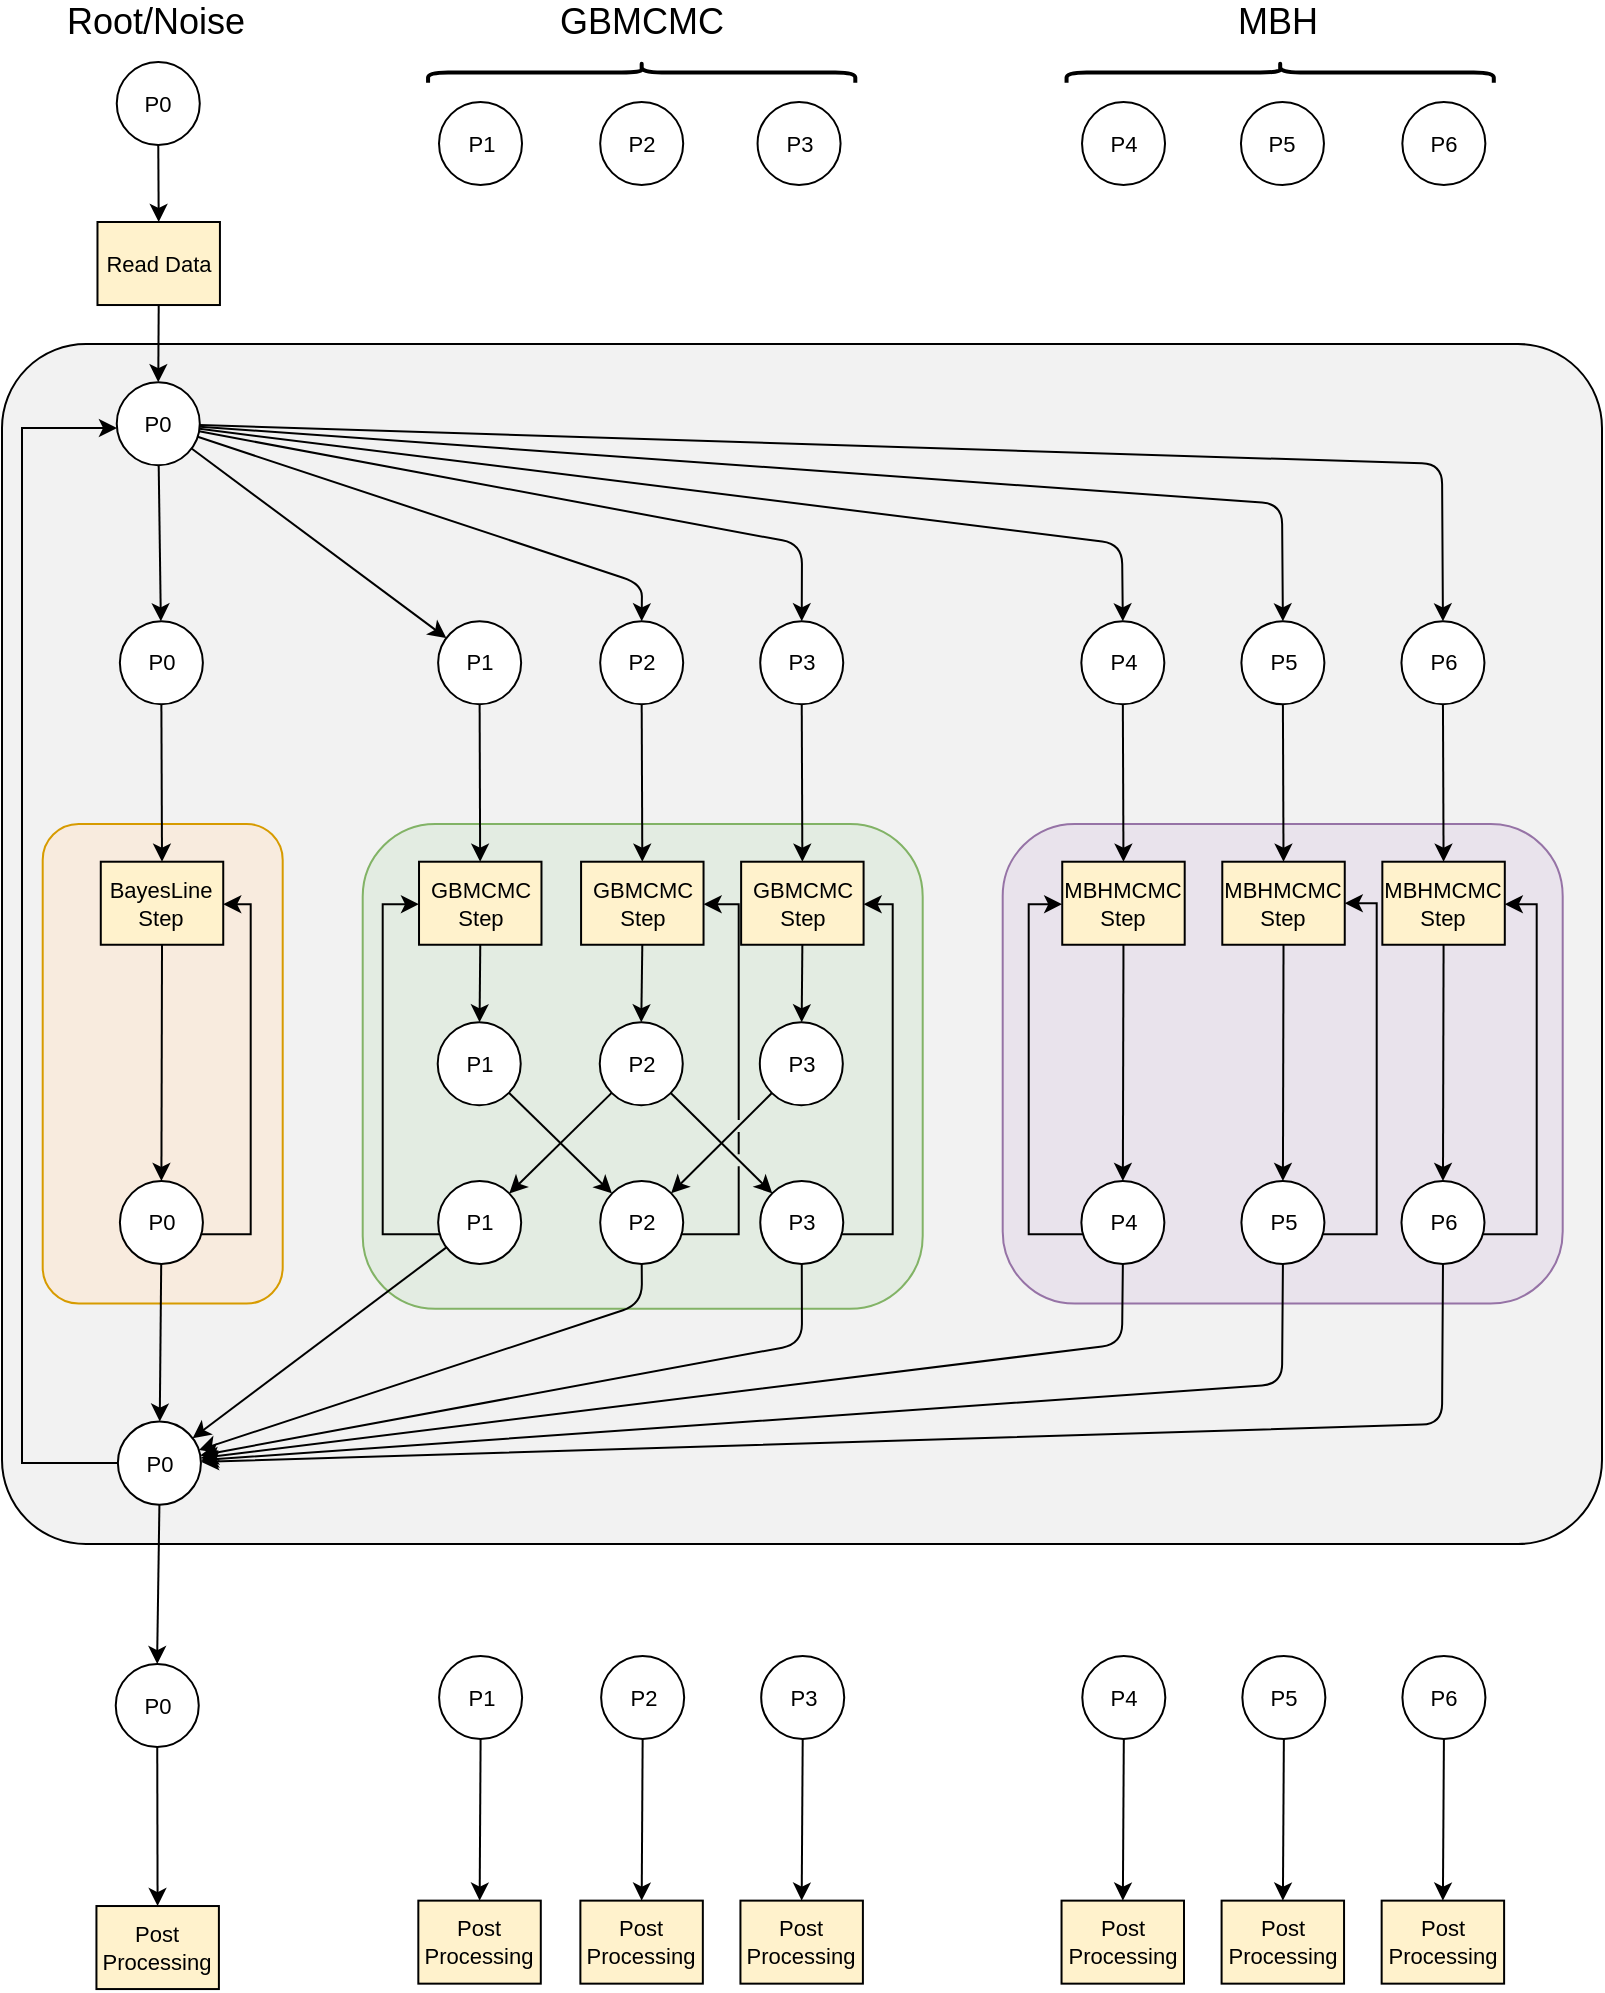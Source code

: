 <mxfile version="14.3.0" type="github">
  <diagram id="ocjEKwFpsV1IeR2hr5S3" name="Page-1">
    <mxGraphModel dx="2117" dy="2163" grid="1" gridSize="10" guides="1" tooltips="1" connect="1" arrows="1" fold="1" page="1" pageScale="1" pageWidth="850" pageHeight="1100" math="0" shadow="0">
      <root>
        <mxCell id="0" />
        <mxCell id="1" parent="0" />
        <mxCell id="KKFM_KyTwlKslKXIKcW2-42" value="" style="rounded=1;whiteSpace=wrap;html=1;strokeColor=#000000;fillColor=#E6E6E6;arcSize=7;fontSize=11;glass=0;noLabel=0;fillOpacity=50;" parent="1" vertex="1">
          <mxGeometry x="-820" y="-900" width="800" height="600" as="geometry" />
        </mxCell>
        <mxCell id="KKFM_KyTwlKslKXIKcW2-12" value="" style="rounded=1;whiteSpace=wrap;html=1;strokeColor=#d79b00;fontSize=11;fillColor=#ffe6cc;fillOpacity=50;" parent="1" vertex="1">
          <mxGeometry x="-799.65" y="-660" width="120" height="239.77" as="geometry" />
        </mxCell>
        <mxCell id="9TntlFMedyVJn60BAklY-58" value="" style="rounded=1;whiteSpace=wrap;html=1;strokeColor=#9673a6;fontSize=11;fillColor=#e1d5e7;fillOpacity=50;" parent="1" vertex="1">
          <mxGeometry x="-319.65" y="-660" width="280" height="239.77" as="geometry" />
        </mxCell>
        <mxCell id="fXf3r-uobzJEQX9jouKG-5" value="P0" style="ellipse;whiteSpace=wrap;html=1;fontSize=11;" parent="1" vertex="1">
          <mxGeometry x="-762.622" y="-880.892" width="41.514" height="41.514" as="geometry" />
        </mxCell>
        <mxCell id="fXf3r-uobzJEQX9jouKG-9" value="P0" style="ellipse;whiteSpace=wrap;html=1;fontSize=11;" parent="1" vertex="1">
          <mxGeometry x="-761.065" y="-761.351" width="41.514" height="41.514" as="geometry" />
        </mxCell>
        <mxCell id="fXf3r-uobzJEQX9jouKG-16" value="" style="endArrow=classic;html=1;fontSize=11;" parent="1" source="fXf3r-uobzJEQX9jouKG-5" target="fXf3r-uobzJEQX9jouKG-10" edge="1">
          <mxGeometry x="-1110" y="-1021" width="50" height="50" as="geometry">
            <mxPoint x="-714.065" y="-777.108" as="sourcePoint" />
            <mxPoint x="-708.876" y="-668.135" as="targetPoint" />
            <Array as="points" />
          </mxGeometry>
        </mxCell>
        <mxCell id="fXf3r-uobzJEQX9jouKG-17" value="" style="endArrow=classic;html=1;fontSize=11;" parent="1" source="fXf3r-uobzJEQX9jouKG-5" target="fXf3r-uobzJEQX9jouKG-11" edge="1">
          <mxGeometry x="-1110" y="-1021" width="50" height="50" as="geometry">
            <mxPoint x="-714.065" y="-777.108" as="sourcePoint" />
            <mxPoint x="-656.984" y="-673.324" as="targetPoint" />
            <Array as="points">
              <mxPoint x="-500" y="-780" />
            </Array>
          </mxGeometry>
        </mxCell>
        <mxCell id="fXf3r-uobzJEQX9jouKG-19" value="" style="endArrow=classic;html=1;fontSize=11;" parent="1" source="fXf3r-uobzJEQX9jouKG-5" target="fXf3r-uobzJEQX9jouKG-12" edge="1">
          <mxGeometry x="-1110" y="-1021" width="50" height="50" as="geometry">
            <mxPoint x="-699.388" y="-777.998" as="sourcePoint" />
            <mxPoint x="-522.065" y="-704.459" as="targetPoint" />
            <Array as="points">
              <mxPoint x="-420" y="-800" />
            </Array>
          </mxGeometry>
        </mxCell>
        <mxCell id="fXf3r-uobzJEQX9jouKG-21" value="" style="endArrow=classic;html=1;fontSize=11;" parent="1" source="fXf3r-uobzJEQX9jouKG-5" target="fXf3r-uobzJEQX9jouKG-9" edge="1">
          <mxGeometry x="-1157" y="-1021" width="50" height="50" as="geometry">
            <mxPoint x="-698.795" y="-777.108" as="sourcePoint" />
            <mxPoint x="-740.308" y="-735.595" as="targetPoint" />
          </mxGeometry>
        </mxCell>
        <mxCell id="fXf3r-uobzJEQX9jouKG-22" value="BayesLine Step" style="rounded=0;whiteSpace=wrap;html=1;fontSize=11;fillColor=#fff2cc;" parent="1" vertex="1">
          <mxGeometry x="-770.612" y="-641.141" width="61.232" height="41.514" as="geometry" />
        </mxCell>
        <mxCell id="fXf3r-uobzJEQX9jouKG-26" value="P3" style="ellipse;whiteSpace=wrap;html=1;fontSize=11;" parent="1" vertex="1">
          <mxGeometry x="-442.223" y="-1021" width="41.514" height="41.514" as="geometry" />
        </mxCell>
        <mxCell id="fXf3r-uobzJEQX9jouKG-27" value="P2" style="ellipse;whiteSpace=wrap;html=1;fontSize=11;" parent="1" vertex="1">
          <mxGeometry x="-520.91" y="-1021" width="41.514" height="41.514" as="geometry" />
        </mxCell>
        <mxCell id="fXf3r-uobzJEQX9jouKG-28" value="&lt;font style=&quot;font-size: 11px;&quot;&gt;P1&lt;/font&gt;" style="ellipse;whiteSpace=wrap;html=1;fontSize=11;" parent="1" vertex="1">
          <mxGeometry x="-601.497" y="-1021" width="41.514" height="41.514" as="geometry" />
        </mxCell>
        <mxCell id="fXf3r-uobzJEQX9jouKG-29" value="&lt;font style=&quot;font-size: 11px;&quot;&gt;P0&lt;/font&gt;" style="ellipse;whiteSpace=wrap;html=1;fontSize=11;" parent="1" vertex="1">
          <mxGeometry x="-762.622" y="-1041" width="41.514" height="41.514" as="geometry" />
        </mxCell>
        <mxCell id="fXf3r-uobzJEQX9jouKG-30" value="Read Data" style="rounded=0;whiteSpace=wrap;html=1;fontSize=11;fillColor=#fff2cc;" parent="1" vertex="1">
          <mxGeometry x="-772.262" y="-961.0" width="61.232" height="41.514" as="geometry" />
        </mxCell>
        <mxCell id="fXf3r-uobzJEQX9jouKG-31" value="" style="endArrow=classic;html=1;entryX=0.5;entryY=0;entryDx=0;entryDy=0;fontSize=11;" parent="1" source="fXf3r-uobzJEQX9jouKG-29" target="fXf3r-uobzJEQX9jouKG-30" edge="1">
          <mxGeometry x="-1157" y="-1021" width="50" height="50" as="geometry">
            <mxPoint x="-606.946" y="-777.108" as="sourcePoint" />
            <mxPoint x="-581.0" y="-803.054" as="targetPoint" />
          </mxGeometry>
        </mxCell>
        <mxCell id="fXf3r-uobzJEQX9jouKG-32" value="" style="endArrow=classic;html=1;exitX=0.5;exitY=1;exitDx=0;exitDy=0;fontSize=11;" parent="1" source="fXf3r-uobzJEQX9jouKG-30" target="fXf3r-uobzJEQX9jouKG-5" edge="1">
          <mxGeometry x="-1157" y="-1021" width="50" height="50" as="geometry">
            <mxPoint x="-606.946" y="-761.541" as="sourcePoint" />
            <mxPoint x="-581.0" y="-787.486" as="targetPoint" />
          </mxGeometry>
        </mxCell>
        <mxCell id="fXf3r-uobzJEQX9jouKG-42" value="" style="endArrow=classic;html=1;exitX=0.5;exitY=1;exitDx=0;exitDy=0;fontSize=11;" parent="1" source="fXf3r-uobzJEQX9jouKG-22" target="fXf3r-uobzJEQX9jouKG-100" edge="1">
          <mxGeometry x="-1155.65" y="-1035.53" width="50" height="50" as="geometry">
            <mxPoint x="-626.353" y="-588.222" as="sourcePoint" />
            <mxPoint x="-740.515" y="-546.708" as="targetPoint" />
          </mxGeometry>
        </mxCell>
        <mxCell id="fXf3r-uobzJEQX9jouKG-63" value="" style="endArrow=classic;html=1;entryX=0.5;entryY=0;entryDx=0;entryDy=0;fontSize=11;" parent="1" source="fXf3r-uobzJEQX9jouKG-9" target="fXf3r-uobzJEQX9jouKG-22" edge="1">
          <mxGeometry x="-1157" y="-1026" as="geometry">
            <mxPoint x="-741.865" y="-640.962" as="sourcePoint" />
            <mxPoint x="-606.946" y="-526.8" as="targetPoint" />
          </mxGeometry>
        </mxCell>
        <mxCell id="KKFM_KyTwlKslKXIKcW2-18" style="edgeStyle=orthogonalEdgeStyle;rounded=0;jumpStyle=gap;orthogonalLoop=1;jettySize=auto;html=1;entryX=1;entryY=0.5;entryDx=0;entryDy=0;fontSize=11;" parent="1" source="fXf3r-uobzJEQX9jouKG-100" target="fXf3r-uobzJEQX9jouKG-22" edge="1">
          <mxGeometry x="-1155.65" y="-1035.53" as="geometry">
            <Array as="points">
              <mxPoint x="-695.65" y="-454.9" />
              <mxPoint x="-695.65" y="-619.9" />
              <mxPoint x="-709.65" y="-619.9" />
            </Array>
          </mxGeometry>
        </mxCell>
        <mxCell id="fXf3r-uobzJEQX9jouKG-100" value="P0" style="ellipse;whiteSpace=wrap;html=1;fontSize=11;" parent="1" vertex="1">
          <mxGeometry x="-761.052" y="-481.53" width="41.514" height="41.514" as="geometry" />
        </mxCell>
        <mxCell id="fXf3r-uobzJEQX9jouKG-116" value="P0" style="ellipse;whiteSpace=wrap;html=1;fontSize=11;" parent="1" vertex="1">
          <mxGeometry x="-762.052" y="-361.197" width="41.514" height="41.514" as="geometry" />
        </mxCell>
        <mxCell id="fXf3r-uobzJEQX9jouKG-117" value="" style="endArrow=classic;html=1;fontSize=11;" parent="1" source="fXf3r-uobzJEQX9jouKG-100" target="fXf3r-uobzJEQX9jouKG-116" edge="1">
          <mxGeometry x="-1156.43" y="-1149.37" width="50" height="50" as="geometry">
            <mxPoint x="-642.7" y="-525.629" as="sourcePoint" />
            <mxPoint x="-616.754" y="-551.575" as="targetPoint" />
          </mxGeometry>
        </mxCell>
        <mxCell id="fXf3r-uobzJEQX9jouKG-129" value="P3" style="ellipse;whiteSpace=wrap;html=1;fontSize=11;" parent="1" vertex="1">
          <mxGeometry x="-440.403" y="-243.997" width="41.514" height="41.514" as="geometry" />
        </mxCell>
        <mxCell id="fXf3r-uobzJEQX9jouKG-130" value="P2" style="ellipse;whiteSpace=wrap;html=1;fontSize=11;" parent="1" vertex="1">
          <mxGeometry x="-520.43" y="-243.997" width="41.514" height="41.514" as="geometry" />
        </mxCell>
        <mxCell id="fXf3r-uobzJEQX9jouKG-131" value="P1" style="ellipse;whiteSpace=wrap;html=1;fontSize=11;" parent="1" vertex="1">
          <mxGeometry x="-601.457" y="-243.997" width="41.514" height="41.514" as="geometry" />
        </mxCell>
        <mxCell id="9TntlFMedyVJn60BAklY-5" value="P4" style="ellipse;whiteSpace=wrap;html=1;fontSize=11;" parent="1" vertex="1">
          <mxGeometry x="-279.992" y="-1021" width="41.514" height="41.514" as="geometry" />
        </mxCell>
        <mxCell id="9TntlFMedyVJn60BAklY-6" value="P5" style="ellipse;whiteSpace=wrap;html=1;fontSize=11;" parent="1" vertex="1">
          <mxGeometry x="-200.525" y="-1021" width="41.514" height="41.514" as="geometry" />
        </mxCell>
        <mxCell id="9TntlFMedyVJn60BAklY-7" value="P6" style="ellipse;whiteSpace=wrap;html=1;fontSize=11;" parent="1" vertex="1">
          <mxGeometry x="-119.828" y="-1021" width="41.514" height="41.514" as="geometry" />
        </mxCell>
        <mxCell id="9TntlFMedyVJn60BAklY-16" value="" style="endArrow=classic;html=1;labelBackgroundColor=none;fontSize=11;" parent="1" source="fXf3r-uobzJEQX9jouKG-5" target="9TntlFMedyVJn60BAklY-12" edge="1">
          <mxGeometry x="-1104" y="-1021" width="50" height="50" as="geometry">
            <mxPoint x="-944.173" y="-735.595" as="sourcePoint" />
            <mxPoint x="-918.227" y="-761.541" as="targetPoint" />
            <Array as="points">
              <mxPoint x="-260" y="-800" />
            </Array>
          </mxGeometry>
        </mxCell>
        <mxCell id="9TntlFMedyVJn60BAklY-17" value="" style="endArrow=classic;html=1;labelBackgroundColor=none;fontSize=11;" parent="1" source="fXf3r-uobzJEQX9jouKG-5" target="9TntlFMedyVJn60BAklY-13" edge="1">
          <mxGeometry x="-1104" y="-1021" width="50" height="50" as="geometry">
            <mxPoint x="-944.173" y="-735.595" as="sourcePoint" />
            <mxPoint x="-918.227" y="-761.541" as="targetPoint" />
            <Array as="points">
              <mxPoint x="-180" y="-820" />
            </Array>
          </mxGeometry>
        </mxCell>
        <mxCell id="9TntlFMedyVJn60BAklY-18" value="" style="endArrow=classic;html=1;labelBackgroundColor=none;fontSize=11;" parent="1" source="fXf3r-uobzJEQX9jouKG-5" target="9TntlFMedyVJn60BAklY-14" edge="1">
          <mxGeometry x="-1104" y="-1021" width="50" height="50" as="geometry">
            <mxPoint x="-944.173" y="-735.595" as="sourcePoint" />
            <mxPoint x="-918.227" y="-761.541" as="targetPoint" />
            <Array as="points">
              <mxPoint x="-100" y="-840" />
            </Array>
          </mxGeometry>
        </mxCell>
        <mxCell id="9TntlFMedyVJn60BAklY-20" value="MBHMCMC Step" style="rounded=0;whiteSpace=wrap;html=1;fontSize=11;fillColor=#fff2cc;" parent="1" vertex="1">
          <mxGeometry x="-289.882" y="-641.141" width="61.232" height="41.514" as="geometry" />
        </mxCell>
        <mxCell id="9TntlFMedyVJn60BAklY-21" value="MBHMCMC Step" style="rounded=0;whiteSpace=wrap;html=1;fontSize=11;fillColor=#fff2cc;" parent="1" vertex="1">
          <mxGeometry x="-209.855" y="-641.141" width="61.232" height="41.514" as="geometry" />
        </mxCell>
        <mxCell id="9TntlFMedyVJn60BAklY-22" value="MBHMCMC Step" style="rounded=0;whiteSpace=wrap;html=1;fontSize=11;fillColor=#fff2cc;" parent="1" vertex="1">
          <mxGeometry x="-129.828" y="-641.141" width="61.232" height="41.514" as="geometry" />
        </mxCell>
        <mxCell id="9TntlFMedyVJn60BAklY-29" value="" style="endArrow=classic;html=1;labelBackgroundColor=none;fontSize=11;entryX=0.5;entryY=0;entryDx=0;entryDy=0;" parent="1" source="9TntlFMedyVJn60BAklY-12" target="9TntlFMedyVJn60BAklY-20" edge="1">
          <mxGeometry x="-388.27" y="-1026" width="50" height="50" as="geometry">
            <mxPoint x="-261.135" y="-640.962" as="sourcePoint" />
            <mxPoint x="-115.838" y="-557.935" as="targetPoint" />
          </mxGeometry>
        </mxCell>
        <mxCell id="9TntlFMedyVJn60BAklY-30" value="" style="endArrow=classic;html=1;labelBackgroundColor=none;fontSize=11;entryX=0.5;entryY=0;entryDx=0;entryDy=0;" parent="1" source="9TntlFMedyVJn60BAklY-13" target="9TntlFMedyVJn60BAklY-21" edge="1">
          <mxGeometry x="-391.27" y="-1026" width="50" height="50" as="geometry">
            <mxPoint x="-181.108" y="-640.962" as="sourcePoint" />
            <mxPoint x="-118.838" y="-557.935" as="targetPoint" />
          </mxGeometry>
        </mxCell>
        <mxCell id="9TntlFMedyVJn60BAklY-31" value="" style="endArrow=classic;html=1;labelBackgroundColor=none;fontSize=11;entryX=0.5;entryY=0;entryDx=0;entryDy=0;" parent="1" source="9TntlFMedyVJn60BAklY-14" target="9TntlFMedyVJn60BAklY-22" edge="1">
          <mxGeometry x="-394.27" y="-1026" width="50" height="50" as="geometry">
            <mxPoint x="-101.081" y="-640.962" as="sourcePoint" />
            <mxPoint x="-121.838" y="-557.935" as="targetPoint" />
          </mxGeometry>
        </mxCell>
        <mxCell id="9TntlFMedyVJn60BAklY-55" style="edgeStyle=orthogonalEdgeStyle;rounded=0;orthogonalLoop=1;jettySize=auto;html=1;entryX=0;entryY=0.5;entryDx=0;entryDy=0;labelBackgroundColor=none;fontSize=11;" parent="1" source="9TntlFMedyVJn60BAklY-34" target="9TntlFMedyVJn60BAklY-20" edge="1">
          <mxGeometry x="-386.92" y="-1035.53" as="geometry">
            <Array as="points">
              <mxPoint x="-306.65" y="-454.9" />
              <mxPoint x="-306.65" y="-619.9" />
              <mxPoint x="-289.65" y="-619.9" />
            </Array>
          </mxGeometry>
        </mxCell>
        <mxCell id="9TntlFMedyVJn60BAklY-34" value="P4" style="ellipse;whiteSpace=wrap;html=1;fontSize=11;" parent="1" vertex="1">
          <mxGeometry x="-280.322" y="-481.53" width="41.514" height="41.514" as="geometry" />
        </mxCell>
        <mxCell id="9TntlFMedyVJn60BAklY-56" style="edgeStyle=orthogonalEdgeStyle;rounded=0;orthogonalLoop=1;jettySize=auto;html=1;entryX=1;entryY=0.5;entryDx=0;entryDy=0;labelBackgroundColor=none;fontSize=11;" parent="1" source="9TntlFMedyVJn60BAklY-35" target="9TntlFMedyVJn60BAklY-21" edge="1">
          <mxGeometry x="-389.92" y="-1035.53" as="geometry">
            <Array as="points">
              <mxPoint x="-132.65" y="-454.9" />
              <mxPoint x="-132.65" y="-619.9" />
            </Array>
          </mxGeometry>
        </mxCell>
        <mxCell id="9TntlFMedyVJn60BAklY-35" value="P5" style="ellipse;whiteSpace=wrap;html=1;fontSize=11;" parent="1" vertex="1">
          <mxGeometry x="-200.295" y="-481.53" width="41.514" height="41.514" as="geometry" />
        </mxCell>
        <mxCell id="9TntlFMedyVJn60BAklY-57" style="edgeStyle=orthogonalEdgeStyle;rounded=0;orthogonalLoop=1;jettySize=auto;html=1;entryX=1;entryY=0.5;entryDx=0;entryDy=0;labelBackgroundColor=none;fontSize=11;" parent="1" source="9TntlFMedyVJn60BAklY-36" target="9TntlFMedyVJn60BAklY-22" edge="1">
          <mxGeometry x="-392.92" y="-1035.53" as="geometry">
            <Array as="points">
              <mxPoint x="-52.65" y="-454.9" />
              <mxPoint x="-52.65" y="-619.9" />
              <mxPoint x="-68.65" y="-619.9" />
            </Array>
          </mxGeometry>
        </mxCell>
        <mxCell id="9TntlFMedyVJn60BAklY-36" value="P6" style="ellipse;whiteSpace=wrap;html=1;fontSize=11;" parent="1" vertex="1">
          <mxGeometry x="-120.268" y="-481.53" width="41.514" height="41.514" as="geometry" />
        </mxCell>
        <mxCell id="9TntlFMedyVJn60BAklY-38" value="P4" style="ellipse;whiteSpace=wrap;html=1;fontSize=11;" parent="1" vertex="1">
          <mxGeometry x="-279.852" y="-243.997" width="41.514" height="41.514" as="geometry" />
        </mxCell>
        <mxCell id="9TntlFMedyVJn60BAklY-39" value="P5" style="ellipse;whiteSpace=wrap;html=1;fontSize=11;" parent="1" vertex="1">
          <mxGeometry x="-199.825" y="-243.997" width="41.514" height="41.514" as="geometry" />
        </mxCell>
        <mxCell id="9TntlFMedyVJn60BAklY-40" value="P6" style="ellipse;whiteSpace=wrap;html=1;fontSize=11;" parent="1" vertex="1">
          <mxGeometry x="-119.798" y="-243.997" width="41.514" height="41.514" as="geometry" />
        </mxCell>
        <mxCell id="9TntlFMedyVJn60BAklY-43" value="" style="endArrow=classic;html=1;labelBackgroundColor=none;fontSize=11;exitX=0.5;exitY=1;exitDx=0;exitDy=0;" parent="1" source="9TntlFMedyVJn60BAklY-20" target="9TntlFMedyVJn60BAklY-34" edge="1">
          <mxGeometry x="-386.92" y="-1035.53" as="geometry">
            <mxPoint x="-197.515" y="-484.438" as="sourcePoint" />
            <mxPoint x="-145.623" y="-484.438" as="targetPoint" />
          </mxGeometry>
        </mxCell>
        <mxCell id="9TntlFMedyVJn60BAklY-45" value="" style="endArrow=classic;html=1;labelBackgroundColor=none;fontSize=11;exitX=0.5;exitY=1;exitDx=0;exitDy=0;" parent="1" source="9TntlFMedyVJn60BAklY-21" target="9TntlFMedyVJn60BAklY-35" edge="1">
          <mxGeometry x="-389.92" y="-1035.53" as="geometry">
            <mxPoint x="-200.515" y="-484.438" as="sourcePoint" />
            <mxPoint x="-148.623" y="-484.438" as="targetPoint" />
          </mxGeometry>
        </mxCell>
        <mxCell id="9TntlFMedyVJn60BAklY-47" value="" style="endArrow=classic;html=1;labelBackgroundColor=none;fontSize=11;exitX=0.5;exitY=1;exitDx=0;exitDy=0;" parent="1" source="9TntlFMedyVJn60BAklY-22" target="9TntlFMedyVJn60BAklY-36" edge="1">
          <mxGeometry x="-392.92" y="-1035.53" as="geometry">
            <mxPoint x="-203.515" y="-484.438" as="sourcePoint" />
            <mxPoint x="-151.623" y="-484.438" as="targetPoint" />
          </mxGeometry>
        </mxCell>
        <mxCell id="KKFM_KyTwlKslKXIKcW2-9" value="" style="endArrow=classic;html=1;jumpStyle=gap;fontSize=11;" parent="1" source="9TntlFMedyVJn60BAklY-34" target="fXf3r-uobzJEQX9jouKG-116" edge="1">
          <mxGeometry x="-1103.43" y="-1149.37" width="50" height="50" as="geometry">
            <mxPoint x="-200.511" y="-442.602" as="sourcePoint" />
            <mxPoint x="-174.565" y="-468.548" as="targetPoint" />
            <Array as="points">
              <mxPoint x="-260" y="-400" />
            </Array>
          </mxGeometry>
        </mxCell>
        <mxCell id="KKFM_KyTwlKslKXIKcW2-10" value="" style="endArrow=classic;html=1;jumpStyle=gap;fontSize=11;" parent="1" source="9TntlFMedyVJn60BAklY-35" target="fXf3r-uobzJEQX9jouKG-116" edge="1">
          <mxGeometry x="-1103.43" y="-1149.37" width="50" height="50" as="geometry">
            <mxPoint x="-200.511" y="-442.602" as="sourcePoint" />
            <mxPoint x="-174.565" y="-468.548" as="targetPoint" />
            <Array as="points">
              <mxPoint x="-180" y="-380" />
            </Array>
          </mxGeometry>
        </mxCell>
        <mxCell id="KKFM_KyTwlKslKXIKcW2-11" value="" style="endArrow=classic;html=1;jumpStyle=gap;fontSize=11;" parent="1" source="9TntlFMedyVJn60BAklY-36" target="fXf3r-uobzJEQX9jouKG-116" edge="1">
          <mxGeometry x="-1103.43" y="-1149.37" width="50" height="50" as="geometry">
            <mxPoint x="-200.511" y="-442.602" as="sourcePoint" />
            <mxPoint x="-174.565" y="-468.548" as="targetPoint" />
            <Array as="points">
              <mxPoint x="-100" y="-360" />
            </Array>
          </mxGeometry>
        </mxCell>
        <mxCell id="9TntlFMedyVJn60BAklY-1" value="" style="rounded=1;whiteSpace=wrap;html=1;strokeColor=#82b366;fontSize=11;fillColor=#d5e8d4;fillOpacity=50;" parent="1" vertex="1">
          <mxGeometry x="-639.65" y="-660" width="280" height="242.37" as="geometry" />
        </mxCell>
        <mxCell id="fXf3r-uobzJEQX9jouKG-10" value="P1" style="ellipse;whiteSpace=wrap;html=1;fontSize=11;" parent="1" vertex="1">
          <mxGeometry x="-601.941" y="-761.351" width="41.514" height="41.514" as="geometry" />
        </mxCell>
        <mxCell id="fXf3r-uobzJEQX9jouKG-11" value="P2" style="ellipse;whiteSpace=wrap;html=1;fontSize=11;" parent="1" vertex="1">
          <mxGeometry x="-520.914" y="-761.351" width="41.514" height="41.514" as="geometry" />
        </mxCell>
        <mxCell id="fXf3r-uobzJEQX9jouKG-12" value="P3" style="ellipse;whiteSpace=wrap;html=1;fontSize=11;" parent="1" vertex="1">
          <mxGeometry x="-440.887" y="-761.351" width="41.514" height="41.514" as="geometry" />
        </mxCell>
        <mxCell id="fXf3r-uobzJEQX9jouKG-23" value="GBMCMC Step" style="rounded=0;whiteSpace=wrap;html=1;fontSize=11;fillColor=#fff2cc;" parent="1" vertex="1">
          <mxGeometry x="-611.488" y="-641.141" width="61.232" height="41.514" as="geometry" />
        </mxCell>
        <mxCell id="fXf3r-uobzJEQX9jouKG-24" value="GBMCMC Step" style="rounded=0;whiteSpace=wrap;html=1;fontSize=11;fillColor=#fff2cc;" parent="1" vertex="1">
          <mxGeometry x="-530.461" y="-641.141" width="61.232" height="41.514" as="geometry" />
        </mxCell>
        <mxCell id="fXf3r-uobzJEQX9jouKG-25" value="GBMCMC Step" style="rounded=0;whiteSpace=wrap;html=1;fontSize=11;fillColor=#fff2cc;" parent="1" vertex="1">
          <mxGeometry x="-450.434" y="-641.141" width="61.232" height="41.514" as="geometry" />
        </mxCell>
        <mxCell id="fXf3r-uobzJEQX9jouKG-33" value="P3" style="ellipse;whiteSpace=wrap;html=1;fontSize=11;" parent="1" vertex="1">
          <mxGeometry x="-441.093" y="-560.871" width="41.514" height="41.514" as="geometry" />
        </mxCell>
        <mxCell id="fXf3r-uobzJEQX9jouKG-34" value="P2" style="ellipse;whiteSpace=wrap;html=1;fontSize=11;" parent="1" vertex="1">
          <mxGeometry x="-521.12" y="-560.871" width="41.514" height="41.514" as="geometry" />
        </mxCell>
        <mxCell id="fXf3r-uobzJEQX9jouKG-35" value="P1" style="ellipse;whiteSpace=wrap;html=1;fontSize=11;" parent="1" vertex="1">
          <mxGeometry x="-602.147" y="-560.871" width="41.514" height="41.514" as="geometry" />
        </mxCell>
        <mxCell id="fXf3r-uobzJEQX9jouKG-43" value="" style="endArrow=classic;html=1;exitX=0.5;exitY=1;exitDx=0;exitDy=0;fontSize=11;" parent="1" source="fXf3r-uobzJEQX9jouKG-23" target="fXf3r-uobzJEQX9jouKG-35" edge="1">
          <mxGeometry x="-1109.65" y="-1031.53" width="50" height="50" as="geometry">
            <mxPoint x="-580.872" y="-581.627" as="sourcePoint" />
            <mxPoint x="-524.31" y="-628.33" as="targetPoint" />
          </mxGeometry>
        </mxCell>
        <mxCell id="fXf3r-uobzJEQX9jouKG-47" value="" style="endArrow=classic;html=1;exitX=0.5;exitY=1;exitDx=0;exitDy=0;entryX=0.5;entryY=0;entryDx=0;entryDy=0;fontSize=11;" parent="1" source="fXf3r-uobzJEQX9jouKG-24" target="fXf3r-uobzJEQX9jouKG-34" edge="1">
          <mxGeometry x="-1111.65" y="-1031.53" width="50" height="50" as="geometry">
            <mxPoint x="-499.845" y="-581.627" as="sourcePoint" />
            <mxPoint x="-526.31" y="-628.33" as="targetPoint" />
          </mxGeometry>
        </mxCell>
        <mxCell id="fXf3r-uobzJEQX9jouKG-48" value="" style="endArrow=classic;html=1;exitX=0.5;exitY=1;exitDx=0;exitDy=0;fontSize=11;" parent="1" source="fXf3r-uobzJEQX9jouKG-25" target="fXf3r-uobzJEQX9jouKG-33" edge="1">
          <mxGeometry x="-1114.65" y="-1031.53" width="50" height="50" as="geometry">
            <mxPoint x="-419.818" y="-581.627" as="sourcePoint" />
            <mxPoint x="-529.31" y="-628.33" as="targetPoint" />
          </mxGeometry>
        </mxCell>
        <mxCell id="fXf3r-uobzJEQX9jouKG-75" value="" style="endArrow=classic;html=1;fontSize=11;" parent="1" source="fXf3r-uobzJEQX9jouKG-10" target="fXf3r-uobzJEQX9jouKG-23" edge="1">
          <mxGeometry x="-1111" y="-1026" as="geometry">
            <mxPoint x="-582.741" y="-640.962" as="sourcePoint" />
            <mxPoint x="-582.829" y="-563.124" as="targetPoint" />
          </mxGeometry>
        </mxCell>
        <mxCell id="fXf3r-uobzJEQX9jouKG-77" value="" style="endArrow=classic;html=1;entryX=0.5;entryY=0;entryDx=0;entryDy=0;fontSize=11;" parent="1" source="fXf3r-uobzJEQX9jouKG-11" target="fXf3r-uobzJEQX9jouKG-24" edge="1">
          <mxGeometry x="-1113" y="-1026" as="geometry">
            <mxPoint x="-501.714" y="-640.962" as="sourcePoint" />
            <mxPoint x="-501.802" y="-563.124" as="targetPoint" />
          </mxGeometry>
        </mxCell>
        <mxCell id="fXf3r-uobzJEQX9jouKG-79" value="" style="endArrow=classic;html=1;entryX=0.5;entryY=0;entryDx=0;entryDy=0;fontSize=11;" parent="1" source="fXf3r-uobzJEQX9jouKG-12" target="fXf3r-uobzJEQX9jouKG-25" edge="1">
          <mxGeometry x="-1116" y="-1026" as="geometry">
            <mxPoint x="-421.687" y="-640.962" as="sourcePoint" />
            <mxPoint x="-421.775" y="-563.124" as="targetPoint" />
          </mxGeometry>
        </mxCell>
        <mxCell id="fXf3r-uobzJEQX9jouKG-83" value="" style="endArrow=classic;html=1;fontSize=11;" parent="1" source="fXf3r-uobzJEQX9jouKG-35" target="fXf3r-uobzJEQX9jouKG-98" edge="1">
          <mxGeometry x="-1109.65" y="-1035.53" width="50" height="50" as="geometry">
            <mxPoint x="-587.561" y="-521.552" as="sourcePoint" />
            <mxPoint x="-515.026" y="-494.221" as="targetPoint" />
          </mxGeometry>
        </mxCell>
        <mxCell id="fXf3r-uobzJEQX9jouKG-84" value="" style="endArrow=classic;html=1;fontSize=11;" parent="1" source="fXf3r-uobzJEQX9jouKG-34" target="fXf3r-uobzJEQX9jouKG-99" edge="1">
          <mxGeometry x="-1109.65" y="-1035.53" width="50" height="50" as="geometry">
            <mxPoint x="-647.869" y="-521.552" as="sourcePoint" />
            <mxPoint x="-564.728" y="-494.221" as="targetPoint" />
          </mxGeometry>
        </mxCell>
        <mxCell id="fXf3r-uobzJEQX9jouKG-85" value="" style="endArrow=classic;html=1;fontSize=11;" parent="1" source="fXf3r-uobzJEQX9jouKG-34" target="fXf3r-uobzJEQX9jouKG-97" edge="1">
          <mxGeometry x="-1111.65" y="-1035.53" width="50" height="50" as="geometry">
            <mxPoint x="-578.202" y="-414.384" as="sourcePoint" />
            <mxPoint x="-433.999" y="-494.221" as="targetPoint" />
          </mxGeometry>
        </mxCell>
        <mxCell id="fXf3r-uobzJEQX9jouKG-87" value="" style="endArrow=classic;html=1;fontSize=11;" parent="1" source="fXf3r-uobzJEQX9jouKG-33" target="fXf3r-uobzJEQX9jouKG-98" edge="1">
          <mxGeometry x="-1111.65" y="-1035.53" width="50" height="50" as="geometry">
            <mxPoint x="-578.202" y="-414.384" as="sourcePoint" />
            <mxPoint x="-483.701" y="-494.221" as="targetPoint" />
          </mxGeometry>
        </mxCell>
        <mxCell id="KKFM_KyTwlKslKXIKcW2-16" style="edgeStyle=orthogonalEdgeStyle;rounded=0;jumpStyle=gap;orthogonalLoop=1;jettySize=auto;html=1;entryX=1;entryY=0.5;entryDx=0;entryDy=0;fontSize=11;" parent="1" source="fXf3r-uobzJEQX9jouKG-97" target="fXf3r-uobzJEQX9jouKG-25" edge="1">
          <mxGeometry x="-1114.65" y="-1035.53" as="geometry">
            <Array as="points">
              <mxPoint x="-374.65" y="-454.9" />
              <mxPoint x="-374.65" y="-619.9" />
              <mxPoint x="-389.65" y="-619.9" />
            </Array>
          </mxGeometry>
        </mxCell>
        <mxCell id="fXf3r-uobzJEQX9jouKG-97" value="P3" style="ellipse;whiteSpace=wrap;html=1;fontSize=11;" parent="1" vertex="1">
          <mxGeometry x="-440.873" y="-481.53" width="41.514" height="41.514" as="geometry" />
        </mxCell>
        <mxCell id="KKFM_KyTwlKslKXIKcW2-14" style="edgeStyle=orthogonalEdgeStyle;rounded=0;jumpStyle=gap;orthogonalLoop=1;jettySize=auto;html=1;entryX=1;entryY=0.5;entryDx=0;entryDy=0;fontSize=11;" parent="1" source="fXf3r-uobzJEQX9jouKG-98" target="fXf3r-uobzJEQX9jouKG-24" edge="1">
          <mxGeometry x="-1111.65" y="-1035.53" as="geometry">
            <mxPoint x="-479.607" y="-606.384" as="targetPoint" />
            <Array as="points">
              <mxPoint x="-451.65" y="-454.9" />
              <mxPoint x="-451.65" y="-619.9" />
              <mxPoint x="-469.65" y="-619.9" />
            </Array>
          </mxGeometry>
        </mxCell>
        <mxCell id="fXf3r-uobzJEQX9jouKG-98" value="P2" style="ellipse;whiteSpace=wrap;html=1;fontSize=11;" parent="1" vertex="1">
          <mxGeometry x="-520.9" y="-481.53" width="41.514" height="41.514" as="geometry" />
        </mxCell>
        <mxCell id="KKFM_KyTwlKslKXIKcW2-13" style="edgeStyle=orthogonalEdgeStyle;rounded=0;jumpStyle=gap;orthogonalLoop=1;jettySize=auto;html=1;fontSize=11;entryX=0;entryY=0.5;entryDx=0;entryDy=0;" parent="1" source="fXf3r-uobzJEQX9jouKG-99" edge="1" target="fXf3r-uobzJEQX9jouKG-23">
          <mxGeometry x="-1109.65" y="-1035.53" as="geometry">
            <Array as="points">
              <mxPoint x="-629.65" y="-454.9" />
              <mxPoint x="-629.65" y="-619.9" />
              <mxPoint x="-611.65" y="-619.9" />
            </Array>
            <mxPoint x="-609.65" y="-606.53" as="targetPoint" />
          </mxGeometry>
        </mxCell>
        <mxCell id="fXf3r-uobzJEQX9jouKG-99" value="P1" style="ellipse;whiteSpace=wrap;html=1;fontSize=11;" parent="1" vertex="1">
          <mxGeometry x="-601.927" y="-481.53" width="41.514" height="41.514" as="geometry" />
        </mxCell>
        <mxCell id="fXf3r-uobzJEQX9jouKG-118" value="" style="endArrow=classic;html=1;fontSize=11;jumpStyle=gap;" parent="1" source="fXf3r-uobzJEQX9jouKG-99" target="fXf3r-uobzJEQX9jouKG-116" edge="1">
          <mxGeometry x="-1109.43" y="-1149.37" width="50" height="50" as="geometry">
            <mxPoint x="-595.7" y="-525.629" as="sourcePoint" />
            <mxPoint x="-569.754" y="-551.575" as="targetPoint" />
          </mxGeometry>
        </mxCell>
        <mxCell id="fXf3r-uobzJEQX9jouKG-119" value="" style="endArrow=classic;html=1;fontSize=11;jumpStyle=gap;" parent="1" source="fXf3r-uobzJEQX9jouKG-98" target="fXf3r-uobzJEQX9jouKG-116" edge="1">
          <mxGeometry x="-1109.43" y="-1149.37" width="50" height="50" as="geometry">
            <mxPoint x="-595.7" y="-525.629" as="sourcePoint" />
            <mxPoint x="-569.754" y="-551.575" as="targetPoint" />
            <Array as="points">
              <mxPoint x="-500" y="-420" />
            </Array>
          </mxGeometry>
        </mxCell>
        <mxCell id="fXf3r-uobzJEQX9jouKG-120" value="" style="endArrow=classic;html=1;fontSize=11;jumpStyle=gap;" parent="1" source="fXf3r-uobzJEQX9jouKG-97" target="fXf3r-uobzJEQX9jouKG-116" edge="1">
          <mxGeometry x="-1109.43" y="-1149.37" width="50" height="50" as="geometry">
            <mxPoint x="-595.7" y="-525.629" as="sourcePoint" />
            <mxPoint x="-569.754" y="-551.575" as="targetPoint" />
            <Array as="points">
              <mxPoint x="-420" y="-400" />
            </Array>
          </mxGeometry>
        </mxCell>
        <mxCell id="9TntlFMedyVJn60BAklY-12" value="P4" style="ellipse;whiteSpace=wrap;html=1;fontSize=11;" parent="1" vertex="1">
          <mxGeometry x="-280.335" y="-761.351" width="41.514" height="41.514" as="geometry" />
        </mxCell>
        <mxCell id="9TntlFMedyVJn60BAklY-13" value="P5" style="ellipse;whiteSpace=wrap;html=1;fontSize=11;" parent="1" vertex="1">
          <mxGeometry x="-200.308" y="-761.351" width="41.514" height="41.514" as="geometry" />
        </mxCell>
        <mxCell id="9TntlFMedyVJn60BAklY-14" value="P6" style="ellipse;whiteSpace=wrap;html=1;fontSize=11;" parent="1" vertex="1">
          <mxGeometry x="-120.281" y="-761.351" width="41.514" height="41.514" as="geometry" />
        </mxCell>
        <mxCell id="KKFM_KyTwlKslKXIKcW2-25" style="edgeStyle=orthogonalEdgeStyle;rounded=0;jumpStyle=gap;orthogonalLoop=1;jettySize=auto;html=1;strokeWidth=1;fontSize=11;jumpSize=5;" parent="1" source="fXf3r-uobzJEQX9jouKG-116" target="fXf3r-uobzJEQX9jouKG-5" edge="1">
          <mxGeometry x="-1157" y="-1021" as="geometry">
            <Array as="points">
              <mxPoint x="-810" y="-340" />
              <mxPoint x="-810" y="-858" />
            </Array>
            <mxPoint x="-780.954" y="-340.44" as="sourcePoint" />
            <mxPoint x="-781.524" y="-857.757" as="targetPoint" />
          </mxGeometry>
        </mxCell>
        <mxCell id="KKFM_KyTwlKslKXIKcW2-28" value="Post Processing" style="rounded=0;whiteSpace=wrap;html=1;fontSize=11;fillColor=#fff2cc;" parent="1" vertex="1">
          <mxGeometry x="-290.23" y="-121.684" width="61.232" height="41.514" as="geometry" />
        </mxCell>
        <mxCell id="KKFM_KyTwlKslKXIKcW2-35" style="edgeStyle=orthogonalEdgeStyle;rounded=0;jumpStyle=gap;orthogonalLoop=1;jettySize=auto;html=1;fontSize=11;" parent="1" source="9TntlFMedyVJn60BAklY-38" target="KKFM_KyTwlKslKXIKcW2-28" edge="1">
          <mxGeometry x="-386.23" y="-1040.17" as="geometry" />
        </mxCell>
        <mxCell id="KKFM_KyTwlKslKXIKcW2-29" value="Post Processing" style="rounded=0;whiteSpace=wrap;html=1;fontSize=11;fillColor=#fff2cc;" parent="1" vertex="1">
          <mxGeometry x="-210.203" y="-121.684" width="61.232" height="41.514" as="geometry" />
        </mxCell>
        <mxCell id="KKFM_KyTwlKslKXIKcW2-30" value="Post Processing" style="rounded=0;whiteSpace=wrap;html=1;fontSize=11;fillColor=#fff2cc;" parent="1" vertex="1">
          <mxGeometry x="-130.176" y="-121.684" width="61.232" height="41.514" as="geometry" />
        </mxCell>
        <mxCell id="KKFM_KyTwlKslKXIKcW2-31" value="Post Processing" style="rounded=0;whiteSpace=wrap;html=1;fontSize=11;fillColor=#fff2cc;" parent="1" vertex="1">
          <mxGeometry x="-772.78" y="-118.984" width="61.232" height="41.514" as="geometry" />
        </mxCell>
        <mxCell id="KKFM_KyTwlKslKXIKcW2-32" value="Post Processing" style="rounded=0;whiteSpace=wrap;html=1;fontSize=11;fillColor=#fff2cc;" parent="1" vertex="1">
          <mxGeometry x="-611.836" y="-121.684" width="61.232" height="41.514" as="geometry" />
        </mxCell>
        <mxCell id="KKFM_KyTwlKslKXIKcW2-33" value="Post Processing" style="rounded=0;whiteSpace=wrap;html=1;fontSize=11;fillColor=#fff2cc;" parent="1" vertex="1">
          <mxGeometry x="-530.809" y="-121.684" width="61.232" height="41.514" as="geometry" />
        </mxCell>
        <mxCell id="KKFM_KyTwlKslKXIKcW2-34" value="Post Processing" style="rounded=0;whiteSpace=wrap;html=1;fontSize=11;fillColor=#fff2cc;" parent="1" vertex="1">
          <mxGeometry x="-450.782" y="-121.684" width="61.232" height="41.514" as="geometry" />
        </mxCell>
        <mxCell id="KKFM_KyTwlKslKXIKcW2-36" style="edgeStyle=orthogonalEdgeStyle;rounded=0;jumpStyle=gap;orthogonalLoop=1;jettySize=auto;html=1;fontSize=11;" parent="1" source="9TntlFMedyVJn60BAklY-39" target="KKFM_KyTwlKslKXIKcW2-29" edge="1">
          <mxGeometry x="-389.23" y="-1040.17" as="geometry" />
        </mxCell>
        <mxCell id="KKFM_KyTwlKslKXIKcW2-37" style="edgeStyle=orthogonalEdgeStyle;rounded=0;jumpStyle=gap;orthogonalLoop=1;jettySize=auto;html=1;fontSize=11;" parent="1" source="9TntlFMedyVJn60BAklY-40" target="KKFM_KyTwlKslKXIKcW2-30" edge="1">
          <mxGeometry x="-392.23" y="-1040.17" as="geometry" />
        </mxCell>
        <mxCell id="KKFM_KyTwlKslKXIKcW2-38" style="edgeStyle=orthogonalEdgeStyle;rounded=0;jumpStyle=gap;orthogonalLoop=1;jettySize=auto;html=1;fontSize=11;" parent="1" source="YqNIB3fvelUlKw-ISLuf-3" target="KKFM_KyTwlKslKXIKcW2-31" edge="1">
          <mxGeometry x="-1156.78" y="-1037.47" as="geometry" />
        </mxCell>
        <mxCell id="KKFM_KyTwlKslKXIKcW2-39" style="edgeStyle=orthogonalEdgeStyle;rounded=0;jumpStyle=gap;orthogonalLoop=1;jettySize=auto;html=1;fontSize=11;" parent="1" source="fXf3r-uobzJEQX9jouKG-131" target="KKFM_KyTwlKslKXIKcW2-32" edge="1">
          <mxGeometry x="-1108.96" y="-1040.17" as="geometry" />
        </mxCell>
        <mxCell id="KKFM_KyTwlKslKXIKcW2-40" style="edgeStyle=orthogonalEdgeStyle;rounded=0;jumpStyle=gap;orthogonalLoop=1;jettySize=auto;html=1;fontSize=11;" parent="1" source="fXf3r-uobzJEQX9jouKG-130" target="KKFM_KyTwlKslKXIKcW2-33" edge="1">
          <mxGeometry x="-1110.96" y="-1040.17" as="geometry" />
        </mxCell>
        <mxCell id="KKFM_KyTwlKslKXIKcW2-41" style="edgeStyle=orthogonalEdgeStyle;rounded=0;jumpStyle=gap;orthogonalLoop=1;jettySize=auto;html=1;fontSize=11;" parent="1" source="fXf3r-uobzJEQX9jouKG-129" target="KKFM_KyTwlKslKXIKcW2-34" edge="1">
          <mxGeometry x="-1113.96" y="-1040.17" as="geometry" />
        </mxCell>
        <mxCell id="4J-UiS3wNsruWkaUNkyr-2" value="MBH" style="text;html=1;strokeColor=none;fillColor=none;align=center;verticalAlign=middle;whiteSpace=wrap;rounded=0;fontSize=18;" parent="1" vertex="1">
          <mxGeometry x="-202.38" y="-1071" width="40" height="20" as="geometry" />
        </mxCell>
        <mxCell id="4J-UiS3wNsruWkaUNkyr-4" value="Root/Noise" style="text;html=1;strokeColor=none;fillColor=none;align=center;verticalAlign=middle;whiteSpace=wrap;rounded=0;fontSize=18;" parent="1" vertex="1">
          <mxGeometry x="-762.62" y="-1071" width="40" height="20" as="geometry" />
        </mxCell>
        <mxCell id="4J-UiS3wNsruWkaUNkyr-5" value="GBMCMC" style="text;html=1;strokeColor=none;fillColor=none;align=center;verticalAlign=middle;whiteSpace=wrap;rounded=0;fontSize=18;" parent="1" vertex="1">
          <mxGeometry x="-520.16" y="-1071" width="40" height="20" as="geometry" />
        </mxCell>
        <mxCell id="4J-UiS3wNsruWkaUNkyr-6" value="" style="shape=curlyBracket;whiteSpace=wrap;html=1;rounded=1;strokeColor=#000000;fillColor=#E6E6E6;strokeWidth=2;fontSize=11;direction=south;" parent="1" vertex="1">
          <mxGeometry x="-287.72" y="-1041" width="213.62" height="10.38" as="geometry" />
        </mxCell>
        <mxCell id="4J-UiS3wNsruWkaUNkyr-7" value="" style="shape=curlyBracket;whiteSpace=wrap;html=1;rounded=1;strokeColor=#000000;fillColor=#E6E6E6;strokeWidth=2;fontSize=11;direction=south;" parent="1" vertex="1">
          <mxGeometry x="-606.97" y="-1041" width="213.62" height="10.38" as="geometry" />
        </mxCell>
        <mxCell id="YqNIB3fvelUlKw-ISLuf-3" value="P0" style="ellipse;whiteSpace=wrap;html=1;fontSize=11;" vertex="1" parent="1">
          <mxGeometry x="-763.132" y="-239.997" width="41.514" height="41.514" as="geometry" />
        </mxCell>
        <mxCell id="YqNIB3fvelUlKw-ISLuf-4" style="edgeStyle=orthogonalEdgeStyle;rounded=0;jumpStyle=gap;orthogonalLoop=1;jettySize=auto;html=1;fontSize=11;" edge="1" parent="1" source="fXf3r-uobzJEQX9jouKG-116" target="YqNIB3fvelUlKw-ISLuf-3">
          <mxGeometry x="-1156.78" y="-1037.47" as="geometry">
            <mxPoint x="-741.295" y="-319.684" as="sourcePoint" />
            <mxPoint x="-742.176" y="-118.984" as="targetPoint" />
          </mxGeometry>
        </mxCell>
      </root>
    </mxGraphModel>
  </diagram>
</mxfile>
